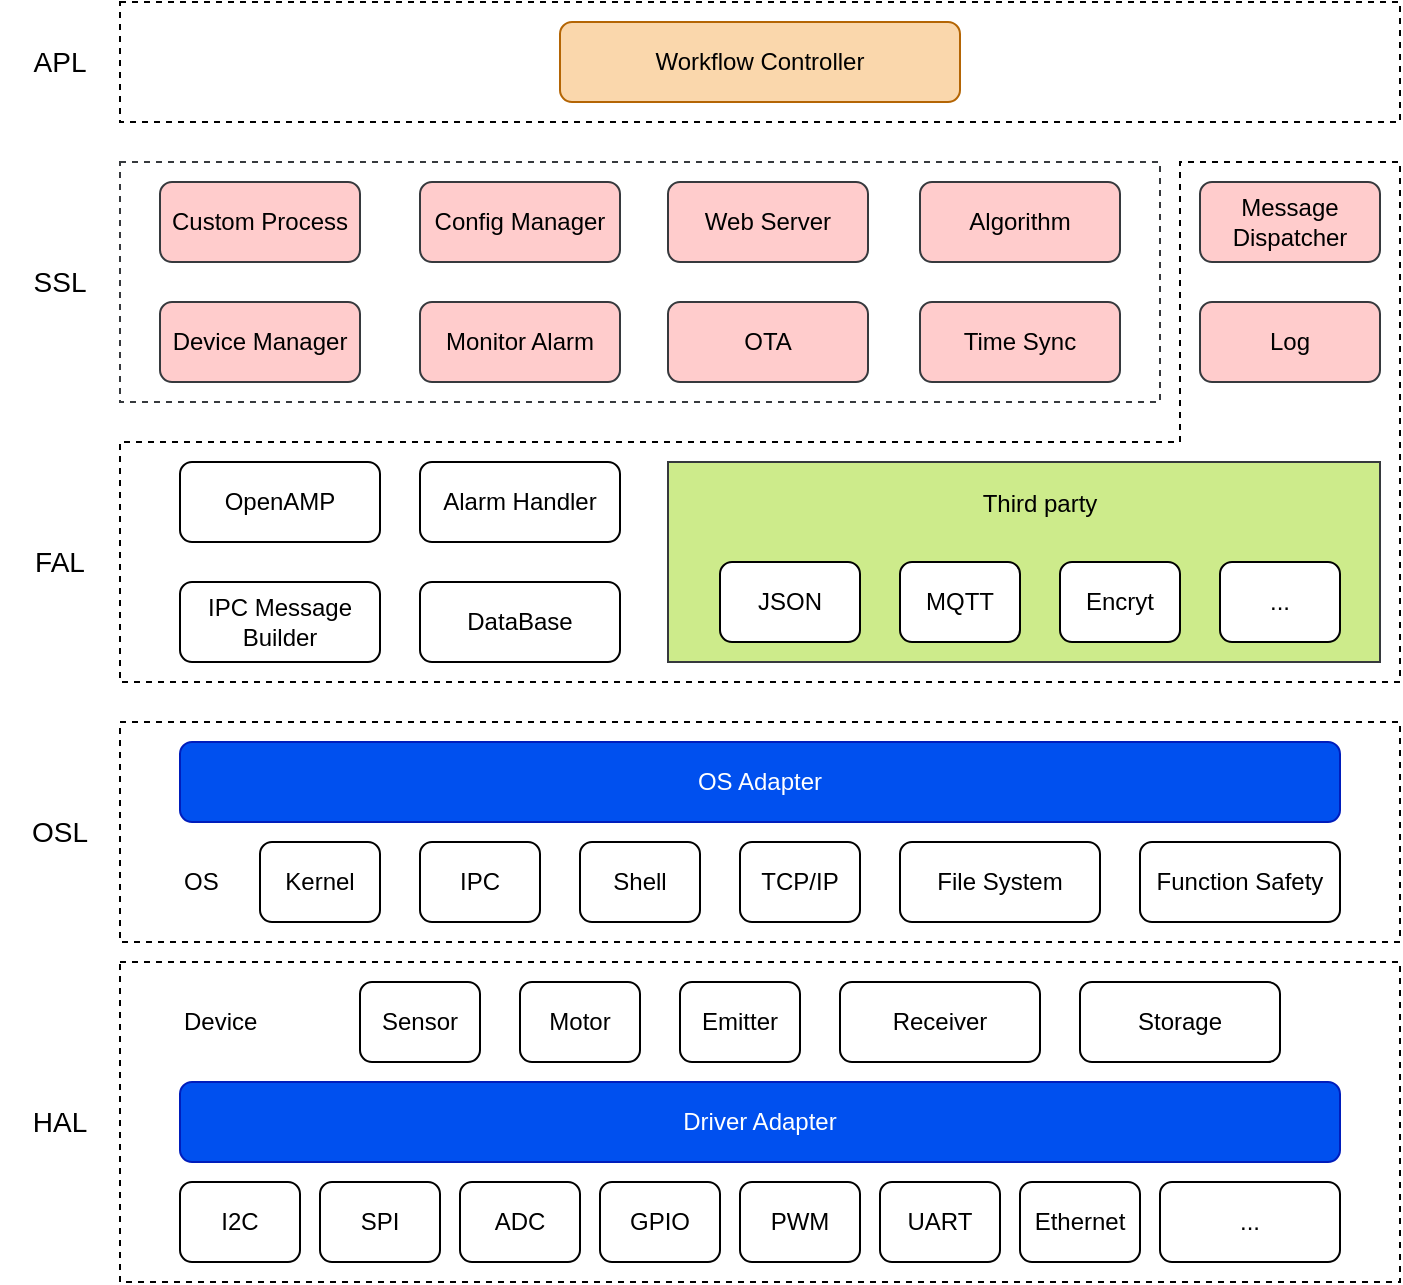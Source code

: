 <mxfile version="20.6.2" type="device"><diagram id="Mm1_B53OhCDiFhmwdtAb" name="第 1 页"><mxGraphModel dx="808" dy="529" grid="1" gridSize="10" guides="1" tooltips="1" connect="1" arrows="1" fold="1" page="1" pageScale="1" pageWidth="827" pageHeight="1169" math="0" shadow="0"><root><mxCell id="0"/><mxCell id="1" parent="0"/><mxCell id="FffbPPh8dSjs6ZSdP7Mc-1" value="" style="rounded=0;whiteSpace=wrap;html=1;dashed=1;" vertex="1" parent="1"><mxGeometry x="80" y="640" width="640" height="160" as="geometry"/></mxCell><mxCell id="FffbPPh8dSjs6ZSdP7Mc-2" value="" style="rounded=0;whiteSpace=wrap;html=1;dashed=1;" vertex="1" parent="1"><mxGeometry x="80" y="520" width="640" height="110" as="geometry"/></mxCell><mxCell id="FffbPPh8dSjs6ZSdP7Mc-3" value="" style="rounded=0;whiteSpace=wrap;html=1;dashed=1;" vertex="1" parent="1"><mxGeometry x="80" y="160" width="640" height="60" as="geometry"/></mxCell><mxCell id="FffbPPh8dSjs6ZSdP7Mc-4" value="" style="rounded=0;whiteSpace=wrap;html=1;dashed=1;fillColor=#FFFFFF;strokeColor=#36393d;" vertex="1" parent="1"><mxGeometry x="80" y="240" width="520" height="120" as="geometry"/></mxCell><mxCell id="FffbPPh8dSjs6ZSdP7Mc-5" value="OS Adapter" style="rounded=1;whiteSpace=wrap;html=1;fillColor=#0050ef;fontColor=#ffffff;strokeColor=#001DBC;" vertex="1" parent="1"><mxGeometry x="110" y="530" width="580" height="40" as="geometry"/></mxCell><mxCell id="FffbPPh8dSjs6ZSdP7Mc-6" value="Driver Adapter" style="rounded=1;whiteSpace=wrap;html=1;fillColor=#0050ef;fontColor=#ffffff;strokeColor=#001DBC;" vertex="1" parent="1"><mxGeometry x="110" y="700" width="580" height="40" as="geometry"/></mxCell><mxCell id="FffbPPh8dSjs6ZSdP7Mc-7" value="I2C" style="rounded=1;whiteSpace=wrap;html=1;" vertex="1" parent="1"><mxGeometry x="110" y="750" width="60" height="40" as="geometry"/></mxCell><mxCell id="FffbPPh8dSjs6ZSdP7Mc-8" value="SPI" style="rounded=1;whiteSpace=wrap;html=1;" vertex="1" parent="1"><mxGeometry x="180" y="750" width="60" height="40" as="geometry"/></mxCell><mxCell id="FffbPPh8dSjs6ZSdP7Mc-9" value="ADC" style="rounded=1;whiteSpace=wrap;html=1;" vertex="1" parent="1"><mxGeometry x="250" y="750" width="60" height="40" as="geometry"/></mxCell><mxCell id="FffbPPh8dSjs6ZSdP7Mc-10" value="GPIO" style="rounded=1;whiteSpace=wrap;html=1;" vertex="1" parent="1"><mxGeometry x="320" y="750" width="60" height="40" as="geometry"/></mxCell><mxCell id="FffbPPh8dSjs6ZSdP7Mc-11" value="Ethernet" style="rounded=1;whiteSpace=wrap;html=1;" vertex="1" parent="1"><mxGeometry x="530" y="750" width="60" height="40" as="geometry"/></mxCell><mxCell id="FffbPPh8dSjs6ZSdP7Mc-12" value="UART" style="rounded=1;whiteSpace=wrap;html=1;" vertex="1" parent="1"><mxGeometry x="460" y="750" width="60" height="40" as="geometry"/></mxCell><mxCell id="FffbPPh8dSjs6ZSdP7Mc-13" value="PWM" style="rounded=1;whiteSpace=wrap;html=1;" vertex="1" parent="1"><mxGeometry x="390" y="750" width="60" height="40" as="geometry"/></mxCell><mxCell id="FffbPPh8dSjs6ZSdP7Mc-14" value="..." style="rounded=1;whiteSpace=wrap;html=1;" vertex="1" parent="1"><mxGeometry x="600" y="750" width="90" height="40" as="geometry"/></mxCell><mxCell id="FffbPPh8dSjs6ZSdP7Mc-15" value="Sensor" style="rounded=1;whiteSpace=wrap;html=1;" vertex="1" parent="1"><mxGeometry x="200" y="650" width="60" height="40" as="geometry"/></mxCell><mxCell id="FffbPPh8dSjs6ZSdP7Mc-16" value="Motor" style="rounded=1;whiteSpace=wrap;html=1;" vertex="1" parent="1"><mxGeometry x="280" y="650" width="60" height="40" as="geometry"/></mxCell><mxCell id="FffbPPh8dSjs6ZSdP7Mc-17" value="Emitter" style="rounded=1;whiteSpace=wrap;html=1;" vertex="1" parent="1"><mxGeometry x="360" y="650" width="60" height="40" as="geometry"/></mxCell><mxCell id="FffbPPh8dSjs6ZSdP7Mc-18" value="Receiver" style="rounded=1;whiteSpace=wrap;html=1;" vertex="1" parent="1"><mxGeometry x="440" y="650" width="100" height="40" as="geometry"/></mxCell><mxCell id="FffbPPh8dSjs6ZSdP7Mc-19" value="Storage" style="rounded=1;whiteSpace=wrap;html=1;" vertex="1" parent="1"><mxGeometry x="560" y="650" width="100" height="40" as="geometry"/></mxCell><mxCell id="FffbPPh8dSjs6ZSdP7Mc-20" value="HAL" style="text;html=1;strokeColor=none;fillColor=none;align=center;verticalAlign=middle;whiteSpace=wrap;rounded=0;fontSize=14;" vertex="1" parent="1"><mxGeometry x="20" y="640" width="60" height="160" as="geometry"/></mxCell><mxCell id="FffbPPh8dSjs6ZSdP7Mc-21" value="Kernel" style="rounded=1;whiteSpace=wrap;html=1;" vertex="1" parent="1"><mxGeometry x="150" y="580" width="60" height="40" as="geometry"/></mxCell><mxCell id="FffbPPh8dSjs6ZSdP7Mc-22" value="IPC" style="rounded=1;whiteSpace=wrap;html=1;" vertex="1" parent="1"><mxGeometry x="230" y="580" width="60" height="40" as="geometry"/></mxCell><mxCell id="FffbPPh8dSjs6ZSdP7Mc-23" value="Shell" style="rounded=1;whiteSpace=wrap;html=1;" vertex="1" parent="1"><mxGeometry x="310" y="580" width="60" height="40" as="geometry"/></mxCell><mxCell id="FffbPPh8dSjs6ZSdP7Mc-24" value="TCP/IP" style="rounded=1;whiteSpace=wrap;html=1;" vertex="1" parent="1"><mxGeometry x="390" y="580" width="60" height="40" as="geometry"/></mxCell><mxCell id="FffbPPh8dSjs6ZSdP7Mc-25" value="File System" style="rounded=1;whiteSpace=wrap;html=1;" vertex="1" parent="1"><mxGeometry x="470" y="580" width="100" height="40" as="geometry"/></mxCell><mxCell id="FffbPPh8dSjs6ZSdP7Mc-26" value="Function Safety" style="rounded=1;whiteSpace=wrap;html=1;" vertex="1" parent="1"><mxGeometry x="590" y="580" width="100" height="40" as="geometry"/></mxCell><mxCell id="FffbPPh8dSjs6ZSdP7Mc-27" value="OSL" style="text;html=1;strokeColor=none;fillColor=none;align=center;verticalAlign=middle;whiteSpace=wrap;rounded=0;fontSize=14;" vertex="1" parent="1"><mxGeometry x="20" y="520" width="60" height="110" as="geometry"/></mxCell><mxCell id="FffbPPh8dSjs6ZSdP7Mc-28" value="" style="shape=corner;whiteSpace=wrap;html=1;fontSize=14;direction=west;dx=110;dy=120;dashed=1;" vertex="1" parent="1"><mxGeometry x="80" y="240" width="640" height="260" as="geometry"/></mxCell><mxCell id="FffbPPh8dSjs6ZSdP7Mc-29" value="FAL" style="text;html=1;strokeColor=none;fillColor=none;align=center;verticalAlign=middle;whiteSpace=wrap;rounded=0;fontSize=14;" vertex="1" parent="1"><mxGeometry x="20" y="420" width="60" height="40" as="geometry"/></mxCell><mxCell id="FffbPPh8dSjs6ZSdP7Mc-30" value="SSL" style="text;html=1;strokeColor=none;fillColor=none;align=center;verticalAlign=middle;whiteSpace=wrap;rounded=0;fontSize=14;" vertex="1" parent="1"><mxGeometry x="20" y="280" width="60" height="40" as="geometry"/></mxCell><mxCell id="FffbPPh8dSjs6ZSdP7Mc-31" value="APL" style="text;html=1;strokeColor=none;fillColor=none;align=center;verticalAlign=middle;whiteSpace=wrap;rounded=0;fontSize=14;" vertex="1" parent="1"><mxGeometry x="20" y="170" width="60" height="40" as="geometry"/></mxCell><mxCell id="FffbPPh8dSjs6ZSdP7Mc-32" value="OpenAMP" style="rounded=1;whiteSpace=wrap;html=1;" vertex="1" parent="1"><mxGeometry x="110" y="390" width="100" height="40" as="geometry"/></mxCell><mxCell id="FffbPPh8dSjs6ZSdP7Mc-33" value="IPC Message&lt;br&gt;Builder" style="rounded=1;whiteSpace=wrap;html=1;" vertex="1" parent="1"><mxGeometry x="110" y="450" width="100" height="40" as="geometry"/></mxCell><mxCell id="FffbPPh8dSjs6ZSdP7Mc-34" value="Alarm Handler" style="rounded=1;whiteSpace=wrap;html=1;" vertex="1" parent="1"><mxGeometry x="230" y="390" width="100" height="40" as="geometry"/></mxCell><mxCell id="FffbPPh8dSjs6ZSdP7Mc-35" value="DataBase" style="rounded=1;whiteSpace=wrap;html=1;" vertex="1" parent="1"><mxGeometry x="230" y="450" width="100" height="40" as="geometry"/></mxCell><mxCell id="FffbPPh8dSjs6ZSdP7Mc-36" value="Message&lt;br&gt;Dispatcher" style="rounded=1;whiteSpace=wrap;html=1;fillColor=#ffcccc;strokeColor=#36393d;" vertex="1" parent="1"><mxGeometry x="620" y="250" width="90" height="40" as="geometry"/></mxCell><mxCell id="FffbPPh8dSjs6ZSdP7Mc-37" value="Log" style="rounded=1;whiteSpace=wrap;html=1;fillColor=#ffcccc;strokeColor=#36393d;" vertex="1" parent="1"><mxGeometry x="620" y="310" width="90" height="40" as="geometry"/></mxCell><mxCell id="FffbPPh8dSjs6ZSdP7Mc-38" value="" style="rounded=0;whiteSpace=wrap;html=1;fontSize=14;fillColor=#cdeb8b;strokeColor=#36393d;" vertex="1" parent="1"><mxGeometry x="354" y="390" width="356" height="100" as="geometry"/></mxCell><mxCell id="FffbPPh8dSjs6ZSdP7Mc-39" value="JSON" style="rounded=1;whiteSpace=wrap;html=1;" vertex="1" parent="1"><mxGeometry x="380" y="440" width="70" height="40" as="geometry"/></mxCell><mxCell id="FffbPPh8dSjs6ZSdP7Mc-40" value="MQTT" style="rounded=1;whiteSpace=wrap;html=1;" vertex="1" parent="1"><mxGeometry x="470" y="440" width="60" height="40" as="geometry"/></mxCell><mxCell id="FffbPPh8dSjs6ZSdP7Mc-41" value="Encryt" style="rounded=1;whiteSpace=wrap;html=1;" vertex="1" parent="1"><mxGeometry x="550" y="440" width="60" height="40" as="geometry"/></mxCell><mxCell id="FffbPPh8dSjs6ZSdP7Mc-42" value="&lt;span style=&quot;font-size: 12px;&quot;&gt;Third party&lt;/span&gt;" style="text;html=1;strokeColor=none;fillColor=none;align=center;verticalAlign=middle;whiteSpace=wrap;rounded=0;dashed=1;fontSize=14;" vertex="1" parent="1"><mxGeometry x="480" y="390" width="120" height="40" as="geometry"/></mxCell><mxCell id="FffbPPh8dSjs6ZSdP7Mc-43" value="..." style="rounded=1;whiteSpace=wrap;html=1;" vertex="1" parent="1"><mxGeometry x="630" y="440" width="60" height="40" as="geometry"/></mxCell><mxCell id="FffbPPh8dSjs6ZSdP7Mc-44" value="Custom Process" style="rounded=1;whiteSpace=wrap;html=1;fillColor=#ffcccc;strokeColor=#36393d;" vertex="1" parent="1"><mxGeometry x="100" y="250" width="100" height="40" as="geometry"/></mxCell><mxCell id="FffbPPh8dSjs6ZSdP7Mc-45" value="Device Manager" style="rounded=1;whiteSpace=wrap;html=1;fillColor=#ffcccc;strokeColor=#36393d;" vertex="1" parent="1"><mxGeometry x="100" y="310" width="100" height="40" as="geometry"/></mxCell><mxCell id="FffbPPh8dSjs6ZSdP7Mc-46" value="Monitor Alarm" style="rounded=1;whiteSpace=wrap;html=1;fillColor=#ffcccc;strokeColor=#36393d;" vertex="1" parent="1"><mxGeometry x="230" y="310" width="100" height="40" as="geometry"/></mxCell><mxCell id="FffbPPh8dSjs6ZSdP7Mc-47" value="Config Manager" style="rounded=1;whiteSpace=wrap;html=1;fillColor=#ffcccc;strokeColor=#36393d;" vertex="1" parent="1"><mxGeometry x="230" y="250" width="100" height="40" as="geometry"/></mxCell><mxCell id="FffbPPh8dSjs6ZSdP7Mc-48" value="Web Server" style="rounded=1;whiteSpace=wrap;html=1;fillColor=#ffcccc;strokeColor=#36393d;" vertex="1" parent="1"><mxGeometry x="354" y="250" width="100" height="40" as="geometry"/></mxCell><mxCell id="FffbPPh8dSjs6ZSdP7Mc-49" value="OTA" style="rounded=1;whiteSpace=wrap;html=1;fillColor=#ffcccc;strokeColor=#36393d;" vertex="1" parent="1"><mxGeometry x="354" y="310" width="100" height="40" as="geometry"/></mxCell><mxCell id="FffbPPh8dSjs6ZSdP7Mc-50" value="Algorithm" style="rounded=1;whiteSpace=wrap;html=1;fillColor=#ffcccc;strokeColor=#36393d;" vertex="1" parent="1"><mxGeometry x="480" y="250" width="100" height="40" as="geometry"/></mxCell><mxCell id="FffbPPh8dSjs6ZSdP7Mc-51" value="Time Sync" style="rounded=1;whiteSpace=wrap;html=1;fillColor=#ffcccc;strokeColor=#36393d;" vertex="1" parent="1"><mxGeometry x="480" y="310" width="100" height="40" as="geometry"/></mxCell><mxCell id="FffbPPh8dSjs6ZSdP7Mc-52" value="Workflow Controller" style="rounded=1;whiteSpace=wrap;html=1;fillColor=#fad7ac;strokeColor=#b46504;" vertex="1" parent="1"><mxGeometry x="300" y="170" width="200" height="40" as="geometry"/></mxCell><mxCell id="FffbPPh8dSjs6ZSdP7Mc-53" value="OS" style="text;html=1;strokeColor=none;fillColor=none;align=left;verticalAlign=middle;whiteSpace=wrap;rounded=0;fontSize=12;" vertex="1" parent="1"><mxGeometry x="110" y="585" width="40" height="30" as="geometry"/></mxCell><mxCell id="FffbPPh8dSjs6ZSdP7Mc-54" value="Device" style="text;html=1;strokeColor=none;fillColor=none;align=left;verticalAlign=middle;whiteSpace=wrap;rounded=0;fontSize=12;" vertex="1" parent="1"><mxGeometry x="110" y="655" width="80" height="30" as="geometry"/></mxCell><mxCell id="FffbPPh8dSjs6ZSdP7Mc-55" style="edgeStyle=orthogonalEdgeStyle;rounded=0;orthogonalLoop=1;jettySize=auto;html=1;exitX=0.5;exitY=1;exitDx=0;exitDy=0;fontSize=12;" edge="1" parent="1" source="FffbPPh8dSjs6ZSdP7Mc-21" target="FffbPPh8dSjs6ZSdP7Mc-21"><mxGeometry relative="1" as="geometry"/></mxCell></root></mxGraphModel></diagram></mxfile>